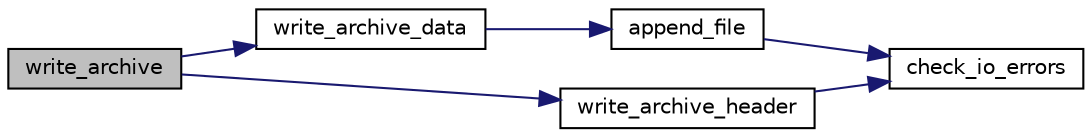 digraph "write_archive"
{
 // INTERACTIVE_SVG=YES
 // LATEX_PDF_SIZE
  edge [fontname="Helvetica",fontsize="10",labelfontname="Helvetica",labelfontsize="10"];
  node [fontname="Helvetica",fontsize="10",shape=record];
  rankdir="LR";
  Node1 [label="write_archive",height=0.2,width=0.4,color="black", fillcolor="grey75", style="filled", fontcolor="black",tooltip=" "];
  Node1 -> Node2 [color="midnightblue",fontsize="10",style="solid",fontname="Helvetica"];
  Node2 [label="write_archive_data",height=0.2,width=0.4,color="black", fillcolor="white", style="filled",URL="$append_8c.html#acaec22fd2994956cbc5b906c5a4cd119",tooltip=" "];
  Node2 -> Node3 [color="midnightblue",fontsize="10",style="solid",fontname="Helvetica"];
  Node3 [label="append_file",height=0.2,width=0.4,color="black", fillcolor="white", style="filled",URL="$append_8c.html#a0b27d89890937fcd6ba642c928894f58",tooltip=" "];
  Node3 -> Node4 [color="midnightblue",fontsize="10",style="solid",fontname="Helvetica"];
  Node4 [label="check_io_errors",height=0.2,width=0.4,color="black", fillcolor="white", style="filled",URL="$archiver_8h.html#affdb16ec81266263c93640032649b9b4",tooltip=" "];
  Node1 -> Node5 [color="midnightblue",fontsize="10",style="solid",fontname="Helvetica"];
  Node5 [label="write_archive_header",height=0.2,width=0.4,color="black", fillcolor="white", style="filled",URL="$archiver_8h.html#a243891ab947a0803bf1c36b5fbe92f26",tooltip=" "];
  Node5 -> Node4 [color="midnightblue",fontsize="10",style="solid",fontname="Helvetica"];
}
